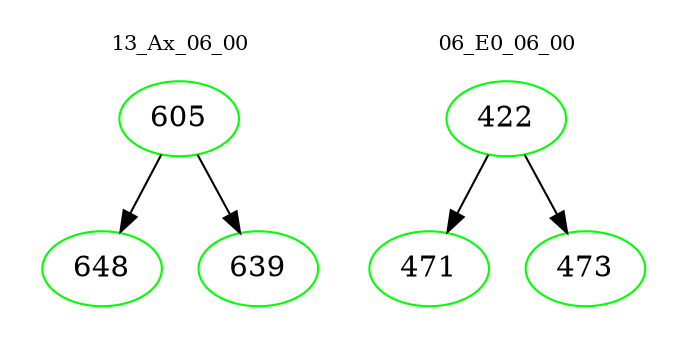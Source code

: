 digraph{
subgraph cluster_0 {
color = white
label = "13_Ax_06_00";
fontsize=10;
T0_605 [label="605", color="green"]
T0_605 -> T0_648 [color="black"]
T0_648 [label="648", color="green"]
T0_605 -> T0_639 [color="black"]
T0_639 [label="639", color="green"]
}
subgraph cluster_1 {
color = white
label = "06_E0_06_00";
fontsize=10;
T1_422 [label="422", color="green"]
T1_422 -> T1_471 [color="black"]
T1_471 [label="471", color="green"]
T1_422 -> T1_473 [color="black"]
T1_473 [label="473", color="green"]
}
}
